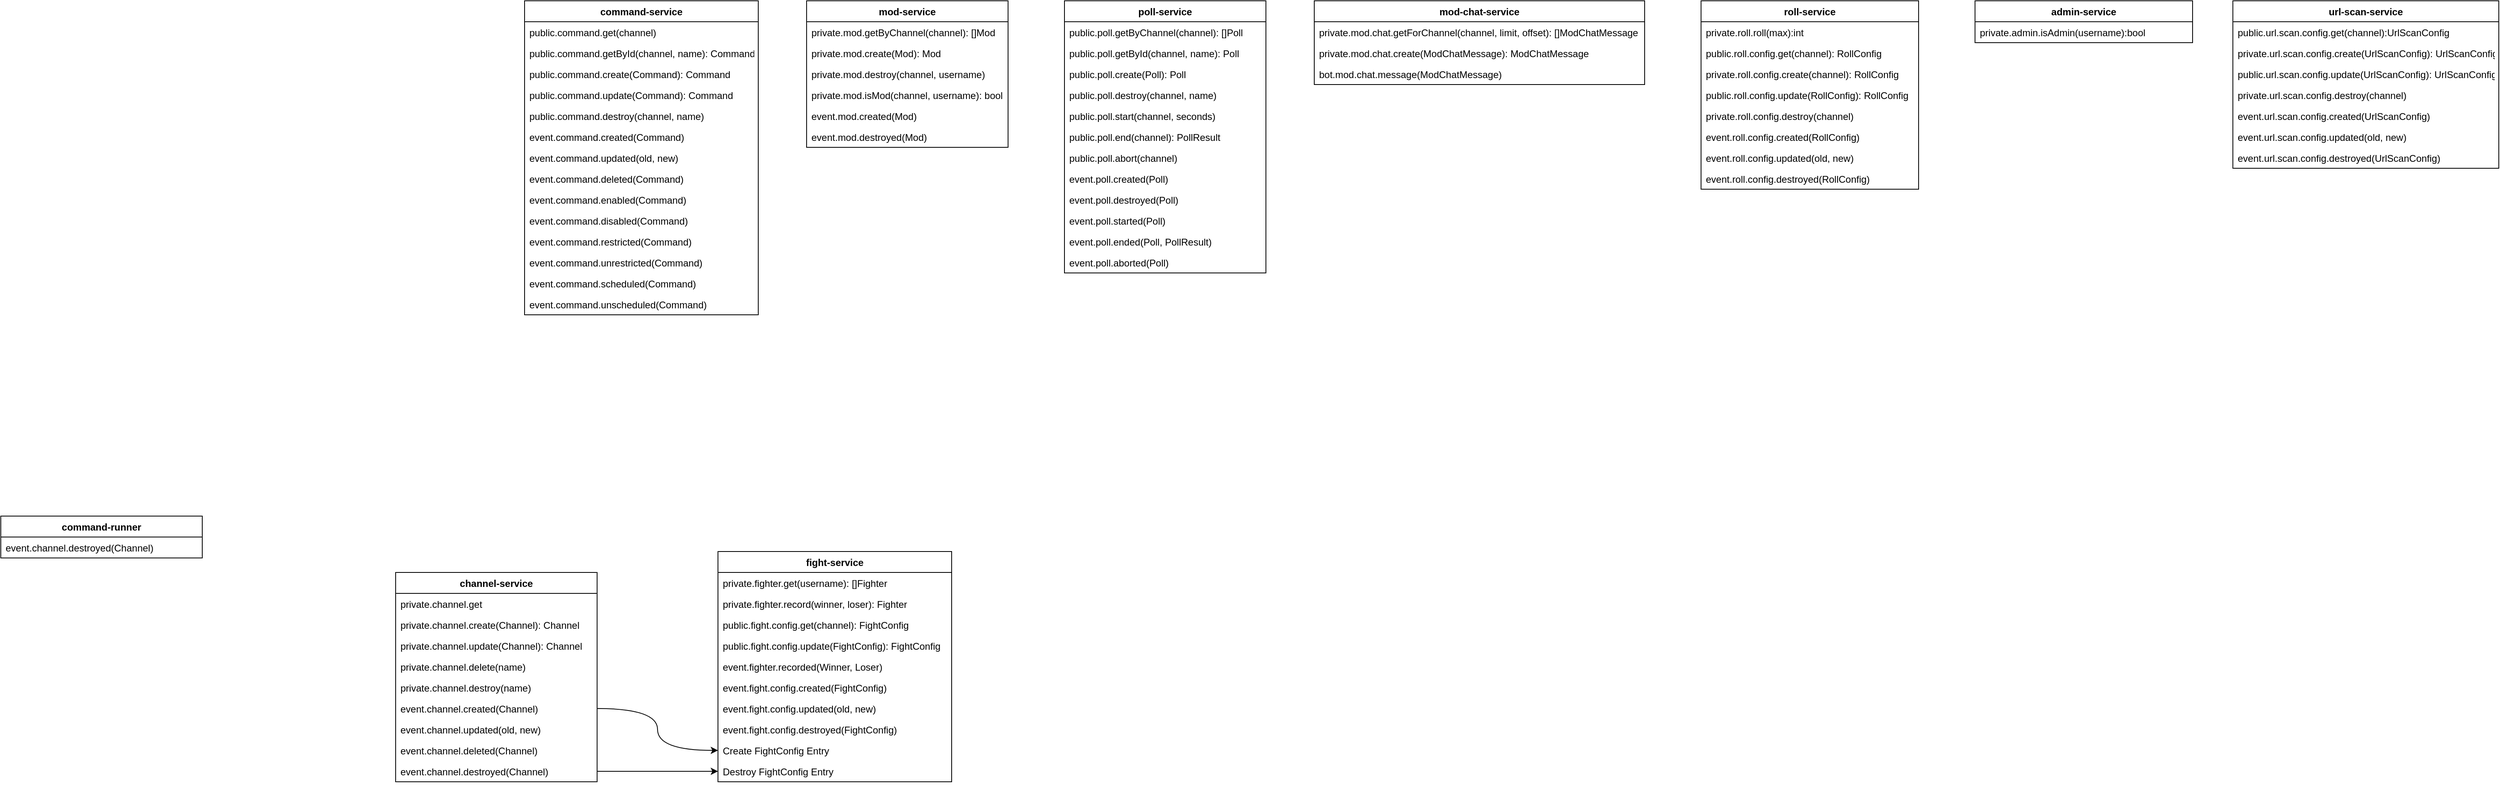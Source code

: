 <mxfile version="10.6.3" type="github"><diagram id="UFpzt-45oxmUa87XOhIg" name="Page-1"><mxGraphModel dx="1398" dy="773" grid="1" gridSize="10" guides="1" tooltips="1" connect="1" arrows="1" fold="1" page="1" pageScale="1" pageWidth="10000" pageHeight="10000" math="0" shadow="0"><root><mxCell id="0"/><mxCell id="1" parent="0"/><mxCell id="XVTuqHwqc4bGBCBkc0RM-8" value="channel-service&#10;" style="swimlane;fontStyle=1;align=center;verticalAlign=top;childLayout=stackLayout;horizontal=1;startSize=26;horizontalStack=0;resizeParent=1;resizeParentMax=0;resizeLast=0;collapsible=1;marginBottom=0;" parent="1" vertex="1"><mxGeometry x="550" y="730" width="250" height="260" as="geometry"><mxRectangle x="20" y="20" width="90" height="26" as="alternateBounds"/></mxGeometry></mxCell><mxCell id="XVTuqHwqc4bGBCBkc0RM-9" value="private.channel.get" style="text;strokeColor=none;fillColor=none;align=left;verticalAlign=top;spacingLeft=4;spacingRight=4;overflow=hidden;rotatable=0;points=[[0,0.5],[1,0.5]];portConstraint=eastwest;" parent="XVTuqHwqc4bGBCBkc0RM-8" vertex="1"><mxGeometry y="26" width="250" height="26" as="geometry"/></mxCell><mxCell id="XVTuqHwqc4bGBCBkc0RM-11" value="private.channel.create(Channel): Channel&#10;" style="text;strokeColor=none;fillColor=none;align=left;verticalAlign=top;spacingLeft=4;spacingRight=4;overflow=hidden;rotatable=0;points=[[0,0.5],[1,0.5]];portConstraint=eastwest;" parent="XVTuqHwqc4bGBCBkc0RM-8" vertex="1"><mxGeometry y="52" width="250" height="26" as="geometry"/></mxCell><mxCell id="XVTuqHwqc4bGBCBkc0RM-13" value="private.channel.update(Channel): Channel&#10;" style="text;strokeColor=none;fillColor=none;align=left;verticalAlign=top;spacingLeft=4;spacingRight=4;overflow=hidden;rotatable=0;points=[[0,0.5],[1,0.5]];portConstraint=eastwest;" parent="XVTuqHwqc4bGBCBkc0RM-8" vertex="1"><mxGeometry y="78" width="250" height="26" as="geometry"/></mxCell><mxCell id="XVTuqHwqc4bGBCBkc0RM-26" value="private.channel.delete(name)&#10;" style="text;strokeColor=none;fillColor=none;align=left;verticalAlign=top;spacingLeft=4;spacingRight=4;overflow=hidden;rotatable=0;points=[[0,0.5],[1,0.5]];portConstraint=eastwest;" parent="XVTuqHwqc4bGBCBkc0RM-8" vertex="1"><mxGeometry y="104" width="250" height="26" as="geometry"/></mxCell><mxCell id="XVTuqHwqc4bGBCBkc0RM-47" value="private.channel.destroy(name)&#10;" style="text;strokeColor=none;fillColor=none;align=left;verticalAlign=top;spacingLeft=4;spacingRight=4;overflow=hidden;rotatable=0;points=[[0,0.5],[1,0.5]];portConstraint=eastwest;" parent="XVTuqHwqc4bGBCBkc0RM-8" vertex="1"><mxGeometry y="130" width="250" height="26" as="geometry"/></mxCell><mxCell id="XVTuqHwqc4bGBCBkc0RM-27" value="event.channel.created(Channel)&#10;" style="text;strokeColor=none;fillColor=none;align=left;verticalAlign=top;spacingLeft=4;spacingRight=4;overflow=hidden;rotatable=0;points=[[0,0.5],[1,0.5]];portConstraint=eastwest;" parent="XVTuqHwqc4bGBCBkc0RM-8" vertex="1"><mxGeometry y="156" width="250" height="26" as="geometry"/></mxCell><mxCell id="XVTuqHwqc4bGBCBkc0RM-14" value="event.channel.updated(old, new)&#10;" style="text;strokeColor=none;fillColor=none;align=left;verticalAlign=top;spacingLeft=4;spacingRight=4;overflow=hidden;rotatable=0;points=[[0,0.5],[1,0.5]];portConstraint=eastwest;" parent="XVTuqHwqc4bGBCBkc0RM-8" vertex="1"><mxGeometry y="182" width="250" height="26" as="geometry"/></mxCell><mxCell id="XVTuqHwqc4bGBCBkc0RM-28" value="event.channel.deleted(Channel)&#10;" style="text;strokeColor=none;fillColor=none;align=left;verticalAlign=top;spacingLeft=4;spacingRight=4;overflow=hidden;rotatable=0;points=[[0,0.5],[1,0.5]];portConstraint=eastwest;" parent="XVTuqHwqc4bGBCBkc0RM-8" vertex="1"><mxGeometry y="208" width="250" height="26" as="geometry"/></mxCell><mxCell id="m_cscke2ilRDuO96fSFW-1" value="event.channel.destroyed(Channel)&#10;" style="text;strokeColor=none;fillColor=none;align=left;verticalAlign=top;spacingLeft=4;spacingRight=4;overflow=hidden;rotatable=0;points=[[0,0.5],[1,0.5]];portConstraint=eastwest;" vertex="1" parent="XVTuqHwqc4bGBCBkc0RM-8"><mxGeometry y="234" width="250" height="26" as="geometry"/></mxCell><mxCell id="XVTuqHwqc4bGBCBkc0RM-15" value="command-service&#10;" style="swimlane;fontStyle=1;align=center;verticalAlign=top;childLayout=stackLayout;horizontal=1;startSize=26;horizontalStack=0;resizeParent=1;resizeParentMax=0;resizeLast=0;collapsible=1;marginBottom=0;" parent="1" vertex="1"><mxGeometry x="710" y="20" width="290" height="390" as="geometry"><mxRectangle x="20" y="20" width="90" height="26" as="alternateBounds"/></mxGeometry></mxCell><mxCell id="XVTuqHwqc4bGBCBkc0RM-16" value="public.command.get(channel)" style="text;strokeColor=none;fillColor=none;align=left;verticalAlign=top;spacingLeft=4;spacingRight=4;overflow=hidden;rotatable=0;points=[[0,0.5],[1,0.5]];portConstraint=eastwest;" parent="XVTuqHwqc4bGBCBkc0RM-15" vertex="1"><mxGeometry y="26" width="290" height="26" as="geometry"/></mxCell><mxCell id="XVTuqHwqc4bGBCBkc0RM-18" value="public.command.getById(channel, name): Command&#10;" style="text;strokeColor=none;fillColor=none;align=left;verticalAlign=top;spacingLeft=4;spacingRight=4;overflow=hidden;rotatable=0;points=[[0,0.5],[1,0.5]];portConstraint=eastwest;" parent="XVTuqHwqc4bGBCBkc0RM-15" vertex="1"><mxGeometry y="52" width="290" height="26" as="geometry"/></mxCell><mxCell id="XVTuqHwqc4bGBCBkc0RM-19" value="public.command.create(Command): Command&#10;" style="text;strokeColor=none;fillColor=none;align=left;verticalAlign=top;spacingLeft=4;spacingRight=4;overflow=hidden;rotatable=0;points=[[0,0.5],[1,0.5]];portConstraint=eastwest;" parent="XVTuqHwqc4bGBCBkc0RM-15" vertex="1"><mxGeometry y="78" width="290" height="26" as="geometry"/></mxCell><mxCell id="XVTuqHwqc4bGBCBkc0RM-20" value="public.command.update(Command): Command&#10;" style="text;strokeColor=none;fillColor=none;align=left;verticalAlign=top;spacingLeft=4;spacingRight=4;overflow=hidden;rotatable=0;points=[[0,0.5],[1,0.5]];portConstraint=eastwest;" parent="XVTuqHwqc4bGBCBkc0RM-15" vertex="1"><mxGeometry y="104" width="290" height="26" as="geometry"/></mxCell><mxCell id="XVTuqHwqc4bGBCBkc0RM-21" value="public.command.destroy(channel, name)&#10;" style="text;strokeColor=none;fillColor=none;align=left;verticalAlign=top;spacingLeft=4;spacingRight=4;overflow=hidden;rotatable=0;points=[[0,0.5],[1,0.5]];portConstraint=eastwest;" parent="XVTuqHwqc4bGBCBkc0RM-15" vertex="1"><mxGeometry y="130" width="290" height="26" as="geometry"/></mxCell><mxCell id="XVTuqHwqc4bGBCBkc0RM-30" value="event.command.created(Command)&#10;&#10;" style="text;strokeColor=none;fillColor=none;align=left;verticalAlign=top;spacingLeft=4;spacingRight=4;overflow=hidden;rotatable=0;points=[[0,0.5],[1,0.5]];portConstraint=eastwest;" parent="XVTuqHwqc4bGBCBkc0RM-15" vertex="1"><mxGeometry y="156" width="290" height="26" as="geometry"/></mxCell><mxCell id="XVTuqHwqc4bGBCBkc0RM-29" value="event.command.updated(old, new)&#10;" style="text;strokeColor=none;fillColor=none;align=left;verticalAlign=top;spacingLeft=4;spacingRight=4;overflow=hidden;rotatable=0;points=[[0,0.5],[1,0.5]];portConstraint=eastwest;" parent="XVTuqHwqc4bGBCBkc0RM-15" vertex="1"><mxGeometry y="182" width="290" height="26" as="geometry"/></mxCell><mxCell id="XVTuqHwqc4bGBCBkc0RM-31" value="event.command.deleted(Command)&#10;" style="text;strokeColor=none;fillColor=none;align=left;verticalAlign=top;spacingLeft=4;spacingRight=4;overflow=hidden;rotatable=0;points=[[0,0.5],[1,0.5]];portConstraint=eastwest;" parent="XVTuqHwqc4bGBCBkc0RM-15" vertex="1"><mxGeometry y="208" width="290" height="26" as="geometry"/></mxCell><mxCell id="XVTuqHwqc4bGBCBkc0RM-32" value="event.command.enabled(Command)&#10;" style="text;strokeColor=none;fillColor=none;align=left;verticalAlign=top;spacingLeft=4;spacingRight=4;overflow=hidden;rotatable=0;points=[[0,0.5],[1,0.5]];portConstraint=eastwest;" parent="XVTuqHwqc4bGBCBkc0RM-15" vertex="1"><mxGeometry y="234" width="290" height="26" as="geometry"/></mxCell><mxCell id="XVTuqHwqc4bGBCBkc0RM-33" value="event.command.disabled(Command)&#10;" style="text;strokeColor=none;fillColor=none;align=left;verticalAlign=top;spacingLeft=4;spacingRight=4;overflow=hidden;rotatable=0;points=[[0,0.5],[1,0.5]];portConstraint=eastwest;" parent="XVTuqHwqc4bGBCBkc0RM-15" vertex="1"><mxGeometry y="260" width="290" height="26" as="geometry"/></mxCell><mxCell id="XVTuqHwqc4bGBCBkc0RM-34" value="event.command.restricted(Command)&#10;" style="text;strokeColor=none;fillColor=none;align=left;verticalAlign=top;spacingLeft=4;spacingRight=4;overflow=hidden;rotatable=0;points=[[0,0.5],[1,0.5]];portConstraint=eastwest;" parent="XVTuqHwqc4bGBCBkc0RM-15" vertex="1"><mxGeometry y="286" width="290" height="26" as="geometry"/></mxCell><mxCell id="XVTuqHwqc4bGBCBkc0RM-35" value="event.command.unrestricted(Command)&#10;" style="text;strokeColor=none;fillColor=none;align=left;verticalAlign=top;spacingLeft=4;spacingRight=4;overflow=hidden;rotatable=0;points=[[0,0.5],[1,0.5]];portConstraint=eastwest;" parent="XVTuqHwqc4bGBCBkc0RM-15" vertex="1"><mxGeometry y="312" width="290" height="26" as="geometry"/></mxCell><mxCell id="XVTuqHwqc4bGBCBkc0RM-36" value="event.command.scheduled(Command)&#10;" style="text;strokeColor=none;fillColor=none;align=left;verticalAlign=top;spacingLeft=4;spacingRight=4;overflow=hidden;rotatable=0;points=[[0,0.5],[1,0.5]];portConstraint=eastwest;" parent="XVTuqHwqc4bGBCBkc0RM-15" vertex="1"><mxGeometry y="338" width="290" height="26" as="geometry"/></mxCell><mxCell id="XVTuqHwqc4bGBCBkc0RM-37" value="event.command.unscheduled(Command)&#10;" style="text;strokeColor=none;fillColor=none;align=left;verticalAlign=top;spacingLeft=4;spacingRight=4;overflow=hidden;rotatable=0;points=[[0,0.5],[1,0.5]];portConstraint=eastwest;" parent="XVTuqHwqc4bGBCBkc0RM-15" vertex="1"><mxGeometry y="364" width="290" height="26" as="geometry"/></mxCell><mxCell id="XVTuqHwqc4bGBCBkc0RM-38" value="fight-service&#10;" style="swimlane;fontStyle=1;align=center;verticalAlign=top;childLayout=stackLayout;horizontal=1;startSize=26;horizontalStack=0;resizeParent=1;resizeParentMax=0;resizeLast=0;collapsible=1;marginBottom=0;" parent="1" vertex="1"><mxGeometry x="950" y="704" width="290" height="286" as="geometry"><mxRectangle x="20" y="20" width="90" height="26" as="alternateBounds"/></mxGeometry></mxCell><mxCell id="XVTuqHwqc4bGBCBkc0RM-39" value="private.fighter.get(username): []Fighter" style="text;strokeColor=none;fillColor=none;align=left;verticalAlign=top;spacingLeft=4;spacingRight=4;overflow=hidden;rotatable=0;points=[[0,0.5],[1,0.5]];portConstraint=eastwest;" parent="XVTuqHwqc4bGBCBkc0RM-38" vertex="1"><mxGeometry y="26" width="290" height="26" as="geometry"/></mxCell><mxCell id="XVTuqHwqc4bGBCBkc0RM-41" value="private.fighter.record(winner, loser): Fighter&#10;" style="text;strokeColor=none;fillColor=none;align=left;verticalAlign=top;spacingLeft=4;spacingRight=4;overflow=hidden;rotatable=0;points=[[0,0.5],[1,0.5]];portConstraint=eastwest;" parent="XVTuqHwqc4bGBCBkc0RM-38" vertex="1"><mxGeometry y="52" width="290" height="26" as="geometry"/></mxCell><mxCell id="XVTuqHwqc4bGBCBkc0RM-42" value="public.fight.config.get(channel): FightConfig&#10;" style="text;strokeColor=none;fillColor=none;align=left;verticalAlign=top;spacingLeft=4;spacingRight=4;overflow=hidden;rotatable=0;points=[[0,0.5],[1,0.5]];portConstraint=eastwest;" parent="XVTuqHwqc4bGBCBkc0RM-38" vertex="1"><mxGeometry y="78" width="290" height="26" as="geometry"/></mxCell><mxCell id="XVTuqHwqc4bGBCBkc0RM-44" value="public.fight.config.update(FightConfig): FightConfig&#10;" style="text;strokeColor=none;fillColor=none;align=left;verticalAlign=top;spacingLeft=4;spacingRight=4;overflow=hidden;rotatable=0;points=[[0,0.5],[1,0.5]];portConstraint=eastwest;" parent="XVTuqHwqc4bGBCBkc0RM-38" vertex="1"><mxGeometry y="104" width="290" height="26" as="geometry"/></mxCell><mxCell id="m_cscke2ilRDuO96fSFW-4" value="event.fighter.recorded(Winner, Loser)&#10;" style="text;strokeColor=none;fillColor=none;align=left;verticalAlign=top;spacingLeft=4;spacingRight=4;overflow=hidden;rotatable=0;points=[[0,0.5],[1,0.5]];portConstraint=eastwest;" vertex="1" parent="XVTuqHwqc4bGBCBkc0RM-38"><mxGeometry y="130" width="290" height="26" as="geometry"/></mxCell><mxCell id="XVTuqHwqc4bGBCBkc0RM-46" value="event.fight.config.created(FightConfig)&#10;" style="text;strokeColor=none;fillColor=none;align=left;verticalAlign=top;spacingLeft=4;spacingRight=4;overflow=hidden;rotatable=0;points=[[0,0.5],[1,0.5]];portConstraint=eastwest;" parent="XVTuqHwqc4bGBCBkc0RM-38" vertex="1"><mxGeometry y="156" width="290" height="26" as="geometry"/></mxCell><mxCell id="m_cscke2ilRDuO96fSFW-2" value="event.fight.config.updated(old, new)&#10;" style="text;strokeColor=none;fillColor=none;align=left;verticalAlign=top;spacingLeft=4;spacingRight=4;overflow=hidden;rotatable=0;points=[[0,0.5],[1,0.5]];portConstraint=eastwest;" vertex="1" parent="XVTuqHwqc4bGBCBkc0RM-38"><mxGeometry y="182" width="290" height="26" as="geometry"/></mxCell><mxCell id="m_cscke2ilRDuO96fSFW-3" value="event.fight.config.destroyed(FightConfig)&#10;" style="text;strokeColor=none;fillColor=none;align=left;verticalAlign=top;spacingLeft=4;spacingRight=4;overflow=hidden;rotatable=0;points=[[0,0.5],[1,0.5]];portConstraint=eastwest;" vertex="1" parent="XVTuqHwqc4bGBCBkc0RM-38"><mxGeometry y="208" width="290" height="26" as="geometry"/></mxCell><mxCell id="m_cscke2ilRDuO96fSFW-75" value="Create FightConfig Entry&#10;" style="text;strokeColor=none;fillColor=none;align=left;verticalAlign=top;spacingLeft=4;spacingRight=4;overflow=hidden;rotatable=0;points=[[0,0.5],[1,0.5]];portConstraint=eastwest;" vertex="1" parent="XVTuqHwqc4bGBCBkc0RM-38"><mxGeometry y="234" width="290" height="26" as="geometry"/></mxCell><mxCell id="m_cscke2ilRDuO96fSFW-77" value="Destroy FightConfig Entry&#10;" style="text;strokeColor=none;fillColor=none;align=left;verticalAlign=top;spacingLeft=4;spacingRight=4;overflow=hidden;rotatable=0;points=[[0,0.5],[1,0.5]];portConstraint=eastwest;" vertex="1" parent="XVTuqHwqc4bGBCBkc0RM-38"><mxGeometry y="260" width="290" height="26" as="geometry"/></mxCell><mxCell id="m_cscke2ilRDuO96fSFW-5" value="mod-service&#10;" style="swimlane;fontStyle=1;align=center;verticalAlign=top;childLayout=stackLayout;horizontal=1;startSize=26;horizontalStack=0;resizeParent=1;resizeParentMax=0;resizeLast=0;collapsible=1;marginBottom=0;" vertex="1" parent="1"><mxGeometry x="1060" y="20" width="250" height="182" as="geometry"><mxRectangle x="20" y="20" width="90" height="26" as="alternateBounds"/></mxGeometry></mxCell><mxCell id="m_cscke2ilRDuO96fSFW-6" value="private.mod.getByChannel(channel): []Mod" style="text;strokeColor=none;fillColor=none;align=left;verticalAlign=top;spacingLeft=4;spacingRight=4;overflow=hidden;rotatable=0;points=[[0,0.5],[1,0.5]];portConstraint=eastwest;" vertex="1" parent="m_cscke2ilRDuO96fSFW-5"><mxGeometry y="26" width="250" height="26" as="geometry"/></mxCell><mxCell id="m_cscke2ilRDuO96fSFW-8" value="private.mod.create(Mod): Mod&#10;" style="text;strokeColor=none;fillColor=none;align=left;verticalAlign=top;spacingLeft=4;spacingRight=4;overflow=hidden;rotatable=0;points=[[0,0.5],[1,0.5]];portConstraint=eastwest;" vertex="1" parent="m_cscke2ilRDuO96fSFW-5"><mxGeometry y="52" width="250" height="26" as="geometry"/></mxCell><mxCell id="m_cscke2ilRDuO96fSFW-9" value="private.mod.destroy(channel, username)&#10;" style="text;strokeColor=none;fillColor=none;align=left;verticalAlign=top;spacingLeft=4;spacingRight=4;overflow=hidden;rotatable=0;points=[[0,0.5],[1,0.5]];portConstraint=eastwest;" vertex="1" parent="m_cscke2ilRDuO96fSFW-5"><mxGeometry y="78" width="250" height="26" as="geometry"/></mxCell><mxCell id="m_cscke2ilRDuO96fSFW-10" value="private.mod.isMod(channel, username): bool&#10;" style="text;strokeColor=none;fillColor=none;align=left;verticalAlign=top;spacingLeft=4;spacingRight=4;overflow=hidden;rotatable=0;points=[[0,0.5],[1,0.5]];portConstraint=eastwest;" vertex="1" parent="m_cscke2ilRDuO96fSFW-5"><mxGeometry y="104" width="250" height="26" as="geometry"/></mxCell><mxCell id="m_cscke2ilRDuO96fSFW-11" value="event.mod.created(Mod)&#10;" style="text;strokeColor=none;fillColor=none;align=left;verticalAlign=top;spacingLeft=4;spacingRight=4;overflow=hidden;rotatable=0;points=[[0,0.5],[1,0.5]];portConstraint=eastwest;" vertex="1" parent="m_cscke2ilRDuO96fSFW-5"><mxGeometry y="130" width="250" height="26" as="geometry"/></mxCell><mxCell id="m_cscke2ilRDuO96fSFW-12" value="event.mod.destroyed(Mod)&#10;" style="text;strokeColor=none;fillColor=none;align=left;verticalAlign=top;spacingLeft=4;spacingRight=4;overflow=hidden;rotatable=0;points=[[0,0.5],[1,0.5]];portConstraint=eastwest;" vertex="1" parent="m_cscke2ilRDuO96fSFW-5"><mxGeometry y="156" width="250" height="26" as="geometry"/></mxCell><mxCell id="m_cscke2ilRDuO96fSFW-17" value="mod-chat-service&#10;" style="swimlane;fontStyle=1;align=center;verticalAlign=top;childLayout=stackLayout;horizontal=1;startSize=26;horizontalStack=0;resizeParent=1;resizeParentMax=0;resizeLast=0;collapsible=1;marginBottom=0;" vertex="1" parent="1"><mxGeometry x="1690" y="20" width="410" height="104" as="geometry"><mxRectangle x="20" y="20" width="90" height="26" as="alternateBounds"/></mxGeometry></mxCell><mxCell id="m_cscke2ilRDuO96fSFW-18" value="private.mod.chat.getForChannel(channel, limit, offset): []ModChatMessage" style="text;strokeColor=none;fillColor=none;align=left;verticalAlign=top;spacingLeft=4;spacingRight=4;overflow=hidden;rotatable=0;points=[[0,0.5],[1,0.5]];portConstraint=eastwest;" vertex="1" parent="m_cscke2ilRDuO96fSFW-17"><mxGeometry y="26" width="410" height="26" as="geometry"/></mxCell><mxCell id="m_cscke2ilRDuO96fSFW-19" value="private.mod.chat.create(ModChatMessage): ModChatMessage&#10;" style="text;strokeColor=none;fillColor=none;align=left;verticalAlign=top;spacingLeft=4;spacingRight=4;overflow=hidden;rotatable=0;points=[[0,0.5],[1,0.5]];portConstraint=eastwest;" vertex="1" parent="m_cscke2ilRDuO96fSFW-17"><mxGeometry y="52" width="410" height="26" as="geometry"/></mxCell><mxCell id="m_cscke2ilRDuO96fSFW-20" value="bot.mod.chat.message(ModChatMessage)&#10;" style="text;strokeColor=none;fillColor=none;align=left;verticalAlign=top;spacingLeft=4;spacingRight=4;overflow=hidden;rotatable=0;points=[[0,0.5],[1,0.5]];portConstraint=eastwest;" vertex="1" parent="m_cscke2ilRDuO96fSFW-17"><mxGeometry y="78" width="410" height="26" as="geometry"/></mxCell><mxCell id="m_cscke2ilRDuO96fSFW-24" value="poll-service&#10;" style="swimlane;fontStyle=1;align=center;verticalAlign=top;childLayout=stackLayout;horizontal=1;startSize=26;horizontalStack=0;resizeParent=1;resizeParentMax=0;resizeLast=0;collapsible=1;marginBottom=0;" vertex="1" parent="1"><mxGeometry x="1380" y="20" width="250" height="338" as="geometry"><mxRectangle x="20" y="20" width="90" height="26" as="alternateBounds"/></mxGeometry></mxCell><mxCell id="m_cscke2ilRDuO96fSFW-25" value="public.poll.getByChannel(channel): []Poll" style="text;strokeColor=none;fillColor=none;align=left;verticalAlign=top;spacingLeft=4;spacingRight=4;overflow=hidden;rotatable=0;points=[[0,0.5],[1,0.5]];portConstraint=eastwest;" vertex="1" parent="m_cscke2ilRDuO96fSFW-24"><mxGeometry y="26" width="250" height="26" as="geometry"/></mxCell><mxCell id="m_cscke2ilRDuO96fSFW-32" value="public.poll.getById(channel, name): Poll" style="text;strokeColor=none;fillColor=none;align=left;verticalAlign=top;spacingLeft=4;spacingRight=4;overflow=hidden;rotatable=0;points=[[0,0.5],[1,0.5]];portConstraint=eastwest;" vertex="1" parent="m_cscke2ilRDuO96fSFW-24"><mxGeometry y="52" width="250" height="26" as="geometry"/></mxCell><mxCell id="m_cscke2ilRDuO96fSFW-26" value="public.poll.create(Poll): Poll&#10;" style="text;strokeColor=none;fillColor=none;align=left;verticalAlign=top;spacingLeft=4;spacingRight=4;overflow=hidden;rotatable=0;points=[[0,0.5],[1,0.5]];portConstraint=eastwest;" vertex="1" parent="m_cscke2ilRDuO96fSFW-24"><mxGeometry y="78" width="250" height="26" as="geometry"/></mxCell><mxCell id="m_cscke2ilRDuO96fSFW-27" value="public.poll.destroy(channel, name)&#10;" style="text;strokeColor=none;fillColor=none;align=left;verticalAlign=top;spacingLeft=4;spacingRight=4;overflow=hidden;rotatable=0;points=[[0,0.5],[1,0.5]];portConstraint=eastwest;" vertex="1" parent="m_cscke2ilRDuO96fSFW-24"><mxGeometry y="104" width="250" height="26" as="geometry"/></mxCell><mxCell id="m_cscke2ilRDuO96fSFW-28" value="public.poll.start(channel, seconds)&#10;" style="text;strokeColor=none;fillColor=none;align=left;verticalAlign=top;spacingLeft=4;spacingRight=4;overflow=hidden;rotatable=0;points=[[0,0.5],[1,0.5]];portConstraint=eastwest;" vertex="1" parent="m_cscke2ilRDuO96fSFW-24"><mxGeometry y="130" width="250" height="26" as="geometry"/></mxCell><mxCell id="m_cscke2ilRDuO96fSFW-29" value="public.poll.end(channel): PollResult&#10;" style="text;strokeColor=none;fillColor=none;align=left;verticalAlign=top;spacingLeft=4;spacingRight=4;overflow=hidden;rotatable=0;points=[[0,0.5],[1,0.5]];portConstraint=eastwest;" vertex="1" parent="m_cscke2ilRDuO96fSFW-24"><mxGeometry y="156" width="250" height="26" as="geometry"/></mxCell><mxCell id="m_cscke2ilRDuO96fSFW-33" value="public.poll.abort(channel)&#10;" style="text;strokeColor=none;fillColor=none;align=left;verticalAlign=top;spacingLeft=4;spacingRight=4;overflow=hidden;rotatable=0;points=[[0,0.5],[1,0.5]];portConstraint=eastwest;" vertex="1" parent="m_cscke2ilRDuO96fSFW-24"><mxGeometry y="182" width="250" height="26" as="geometry"/></mxCell><mxCell id="m_cscke2ilRDuO96fSFW-30" value="event.poll.created(Poll)&#10;" style="text;strokeColor=none;fillColor=none;align=left;verticalAlign=top;spacingLeft=4;spacingRight=4;overflow=hidden;rotatable=0;points=[[0,0.5],[1,0.5]];portConstraint=eastwest;" vertex="1" parent="m_cscke2ilRDuO96fSFW-24"><mxGeometry y="208" width="250" height="26" as="geometry"/></mxCell><mxCell id="m_cscke2ilRDuO96fSFW-34" value="event.poll.destroyed(Poll)&#10;" style="text;strokeColor=none;fillColor=none;align=left;verticalAlign=top;spacingLeft=4;spacingRight=4;overflow=hidden;rotatable=0;points=[[0,0.5],[1,0.5]];portConstraint=eastwest;" vertex="1" parent="m_cscke2ilRDuO96fSFW-24"><mxGeometry y="234" width="250" height="26" as="geometry"/></mxCell><mxCell id="m_cscke2ilRDuO96fSFW-35" value="event.poll.started(Poll)&#10;" style="text;strokeColor=none;fillColor=none;align=left;verticalAlign=top;spacingLeft=4;spacingRight=4;overflow=hidden;rotatable=0;points=[[0,0.5],[1,0.5]];portConstraint=eastwest;" vertex="1" parent="m_cscke2ilRDuO96fSFW-24"><mxGeometry y="260" width="250" height="26" as="geometry"/></mxCell><mxCell id="m_cscke2ilRDuO96fSFW-36" value="event.poll.ended(Poll, PollResult)&#10;" style="text;strokeColor=none;fillColor=none;align=left;verticalAlign=top;spacingLeft=4;spacingRight=4;overflow=hidden;rotatable=0;points=[[0,0.5],[1,0.5]];portConstraint=eastwest;" vertex="1" parent="m_cscke2ilRDuO96fSFW-24"><mxGeometry y="286" width="250" height="26" as="geometry"/></mxCell><mxCell id="m_cscke2ilRDuO96fSFW-37" value="event.poll.aborted(Poll)&#10;" style="text;strokeColor=none;fillColor=none;align=left;verticalAlign=top;spacingLeft=4;spacingRight=4;overflow=hidden;rotatable=0;points=[[0,0.5],[1,0.5]];portConstraint=eastwest;" vertex="1" parent="m_cscke2ilRDuO96fSFW-24"><mxGeometry y="312" width="250" height="26" as="geometry"/></mxCell><mxCell id="m_cscke2ilRDuO96fSFW-38" value="roll-service&#10;" style="swimlane;fontStyle=1;align=center;verticalAlign=top;childLayout=stackLayout;horizontal=1;startSize=26;horizontalStack=0;resizeParent=1;resizeParentMax=0;resizeLast=0;collapsible=1;marginBottom=0;" vertex="1" parent="1"><mxGeometry x="2170" y="20" width="270" height="234" as="geometry"><mxRectangle x="20" y="20" width="90" height="26" as="alternateBounds"/></mxGeometry></mxCell><mxCell id="m_cscke2ilRDuO96fSFW-39" value="private.roll.roll(max):int" style="text;strokeColor=none;fillColor=none;align=left;verticalAlign=top;spacingLeft=4;spacingRight=4;overflow=hidden;rotatable=0;points=[[0,0.5],[1,0.5]];portConstraint=eastwest;" vertex="1" parent="m_cscke2ilRDuO96fSFW-38"><mxGeometry y="26" width="270" height="26" as="geometry"/></mxCell><mxCell id="m_cscke2ilRDuO96fSFW-40" value="public.roll.config.get(channel): RollConfig&#10;" style="text;strokeColor=none;fillColor=none;align=left;verticalAlign=top;spacingLeft=4;spacingRight=4;overflow=hidden;rotatable=0;points=[[0,0.5],[1,0.5]];portConstraint=eastwest;" vertex="1" parent="m_cscke2ilRDuO96fSFW-38"><mxGeometry y="52" width="270" height="26" as="geometry"/></mxCell><mxCell id="m_cscke2ilRDuO96fSFW-41" value="private.roll.config.create(channel): RollConfig&#10;" style="text;strokeColor=none;fillColor=none;align=left;verticalAlign=top;spacingLeft=4;spacingRight=4;overflow=hidden;rotatable=0;points=[[0,0.5],[1,0.5]];portConstraint=eastwest;" vertex="1" parent="m_cscke2ilRDuO96fSFW-38"><mxGeometry y="78" width="270" height="26" as="geometry"/></mxCell><mxCell id="m_cscke2ilRDuO96fSFW-42" value="public.roll.config.update(RollConfig): RollConfig&#10;" style="text;strokeColor=none;fillColor=none;align=left;verticalAlign=top;spacingLeft=4;spacingRight=4;overflow=hidden;rotatable=0;points=[[0,0.5],[1,0.5]];portConstraint=eastwest;" vertex="1" parent="m_cscke2ilRDuO96fSFW-38"><mxGeometry y="104" width="270" height="26" as="geometry"/></mxCell><mxCell id="m_cscke2ilRDuO96fSFW-43" value="private.roll.config.destroy(channel)&#10;" style="text;strokeColor=none;fillColor=none;align=left;verticalAlign=top;spacingLeft=4;spacingRight=4;overflow=hidden;rotatable=0;points=[[0,0.5],[1,0.5]];portConstraint=eastwest;" vertex="1" parent="m_cscke2ilRDuO96fSFW-38"><mxGeometry y="130" width="270" height="26" as="geometry"/></mxCell><mxCell id="m_cscke2ilRDuO96fSFW-44" value="event.roll.config.created(RollConfig)&#10;" style="text;strokeColor=none;fillColor=none;align=left;verticalAlign=top;spacingLeft=4;spacingRight=4;overflow=hidden;rotatable=0;points=[[0,0.5],[1,0.5]];portConstraint=eastwest;" vertex="1" parent="m_cscke2ilRDuO96fSFW-38"><mxGeometry y="156" width="270" height="26" as="geometry"/></mxCell><mxCell id="m_cscke2ilRDuO96fSFW-45" value="event.roll.config.updated(old, new)&#10;" style="text;strokeColor=none;fillColor=none;align=left;verticalAlign=top;spacingLeft=4;spacingRight=4;overflow=hidden;rotatable=0;points=[[0,0.5],[1,0.5]];portConstraint=eastwest;" vertex="1" parent="m_cscke2ilRDuO96fSFW-38"><mxGeometry y="182" width="270" height="26" as="geometry"/></mxCell><mxCell id="m_cscke2ilRDuO96fSFW-46" value="event.roll.config.destroyed(RollConfig)&#10;" style="text;strokeColor=none;fillColor=none;align=left;verticalAlign=top;spacingLeft=4;spacingRight=4;overflow=hidden;rotatable=0;points=[[0,0.5],[1,0.5]];portConstraint=eastwest;" vertex="1" parent="m_cscke2ilRDuO96fSFW-38"><mxGeometry y="208" width="270" height="26" as="geometry"/></mxCell><mxCell id="m_cscke2ilRDuO96fSFW-47" value="admin-service&#10;" style="swimlane;fontStyle=1;align=center;verticalAlign=top;childLayout=stackLayout;horizontal=1;startSize=26;horizontalStack=0;resizeParent=1;resizeParentMax=0;resizeLast=0;collapsible=1;marginBottom=0;" vertex="1" parent="1"><mxGeometry x="2510" y="20" width="270" height="52" as="geometry"><mxRectangle x="20" y="20" width="90" height="26" as="alternateBounds"/></mxGeometry></mxCell><mxCell id="m_cscke2ilRDuO96fSFW-48" value="private.admin.isAdmin(username):bool" style="text;strokeColor=none;fillColor=none;align=left;verticalAlign=top;spacingLeft=4;spacingRight=4;overflow=hidden;rotatable=0;points=[[0,0.5],[1,0.5]];portConstraint=eastwest;" vertex="1" parent="m_cscke2ilRDuO96fSFW-47"><mxGeometry y="26" width="270" height="26" as="geometry"/></mxCell><mxCell id="m_cscke2ilRDuO96fSFW-56" value="url-scan-service&#10;" style="swimlane;fontStyle=1;align=center;verticalAlign=top;childLayout=stackLayout;horizontal=1;startSize=26;horizontalStack=0;resizeParent=1;resizeParentMax=0;resizeLast=0;collapsible=1;marginBottom=0;" vertex="1" parent="1"><mxGeometry x="2830" y="20" width="330" height="208" as="geometry"><mxRectangle x="20" y="20" width="90" height="26" as="alternateBounds"/></mxGeometry></mxCell><mxCell id="m_cscke2ilRDuO96fSFW-57" value="public.url.scan.config.get(channel):UrlScanConfig" style="text;strokeColor=none;fillColor=none;align=left;verticalAlign=top;spacingLeft=4;spacingRight=4;overflow=hidden;rotatable=0;points=[[0,0.5],[1,0.5]];portConstraint=eastwest;" vertex="1" parent="m_cscke2ilRDuO96fSFW-56"><mxGeometry y="26" width="330" height="26" as="geometry"/></mxCell><mxCell id="m_cscke2ilRDuO96fSFW-58" value="private.url.scan.config.create(UrlScanConfig): UrlScanConfig&#10;" style="text;strokeColor=none;fillColor=none;align=left;verticalAlign=top;spacingLeft=4;spacingRight=4;overflow=hidden;rotatable=0;points=[[0,0.5],[1,0.5]];portConstraint=eastwest;" vertex="1" parent="m_cscke2ilRDuO96fSFW-56"><mxGeometry y="52" width="330" height="26" as="geometry"/></mxCell><mxCell id="m_cscke2ilRDuO96fSFW-59" value="public.url.scan.config.update(UrlScanConfig): UrlScanConfig&#10;" style="text;strokeColor=none;fillColor=none;align=left;verticalAlign=top;spacingLeft=4;spacingRight=4;overflow=hidden;rotatable=0;points=[[0,0.5],[1,0.5]];portConstraint=eastwest;" vertex="1" parent="m_cscke2ilRDuO96fSFW-56"><mxGeometry y="78" width="330" height="26" as="geometry"/></mxCell><mxCell id="m_cscke2ilRDuO96fSFW-60" value="private.url.scan.config.destroy(channel)&#10;" style="text;strokeColor=none;fillColor=none;align=left;verticalAlign=top;spacingLeft=4;spacingRight=4;overflow=hidden;rotatable=0;points=[[0,0.5],[1,0.5]];portConstraint=eastwest;" vertex="1" parent="m_cscke2ilRDuO96fSFW-56"><mxGeometry y="104" width="330" height="26" as="geometry"/></mxCell><mxCell id="m_cscke2ilRDuO96fSFW-61" value="event.url.scan.config.created(UrlScanConfig)&#10;" style="text;strokeColor=none;fillColor=none;align=left;verticalAlign=top;spacingLeft=4;spacingRight=4;overflow=hidden;rotatable=0;points=[[0,0.5],[1,0.5]];portConstraint=eastwest;" vertex="1" parent="m_cscke2ilRDuO96fSFW-56"><mxGeometry y="130" width="330" height="26" as="geometry"/></mxCell><mxCell id="m_cscke2ilRDuO96fSFW-62" value="event.url.scan.config.updated(old, new)&#10;" style="text;strokeColor=none;fillColor=none;align=left;verticalAlign=top;spacingLeft=4;spacingRight=4;overflow=hidden;rotatable=0;points=[[0,0.5],[1,0.5]];portConstraint=eastwest;" vertex="1" parent="m_cscke2ilRDuO96fSFW-56"><mxGeometry y="156" width="330" height="26" as="geometry"/></mxCell><mxCell id="m_cscke2ilRDuO96fSFW-63" value="event.url.scan.config.destroyed(UrlScanConfig)&#10;" style="text;strokeColor=none;fillColor=none;align=left;verticalAlign=top;spacingLeft=4;spacingRight=4;overflow=hidden;rotatable=0;points=[[0,0.5],[1,0.5]];portConstraint=eastwest;" vertex="1" parent="m_cscke2ilRDuO96fSFW-56"><mxGeometry y="182" width="330" height="26" as="geometry"/></mxCell><mxCell id="m_cscke2ilRDuO96fSFW-65" value="command-runner&#10;" style="swimlane;fontStyle=1;align=center;verticalAlign=top;childLayout=stackLayout;horizontal=1;startSize=26;horizontalStack=0;resizeParent=1;resizeParentMax=0;resizeLast=0;collapsible=1;marginBottom=0;" vertex="1" parent="1"><mxGeometry x="60" y="660" width="250" height="52" as="geometry"><mxRectangle x="20" y="20" width="90" height="26" as="alternateBounds"/></mxGeometry></mxCell><mxCell id="m_cscke2ilRDuO96fSFW-74" value="event.channel.destroyed(Channel)&#10;" style="text;strokeColor=none;fillColor=none;align=left;verticalAlign=top;spacingLeft=4;spacingRight=4;overflow=hidden;rotatable=0;points=[[0,0.5],[1,0.5]];portConstraint=eastwest;" vertex="1" parent="m_cscke2ilRDuO96fSFW-65"><mxGeometry y="26" width="250" height="26" as="geometry"/></mxCell><mxCell id="m_cscke2ilRDuO96fSFW-76" style="edgeStyle=orthogonalEdgeStyle;orthogonalLoop=1;jettySize=auto;html=1;exitX=1;exitY=0.5;exitDx=0;exitDy=0;entryX=0;entryY=0.5;entryDx=0;entryDy=0;curved=1;" edge="1" parent="1" source="XVTuqHwqc4bGBCBkc0RM-27" target="m_cscke2ilRDuO96fSFW-75"><mxGeometry relative="1" as="geometry"/></mxCell><mxCell id="m_cscke2ilRDuO96fSFW-78" style="edgeStyle=orthogonalEdgeStyle;rounded=0;orthogonalLoop=1;jettySize=auto;html=1;exitX=1;exitY=0.5;exitDx=0;exitDy=0;entryX=0;entryY=0.5;entryDx=0;entryDy=0;" edge="1" parent="1" source="m_cscke2ilRDuO96fSFW-1" target="m_cscke2ilRDuO96fSFW-77"><mxGeometry relative="1" as="geometry"/></mxCell></root></mxGraphModel></diagram></mxfile>